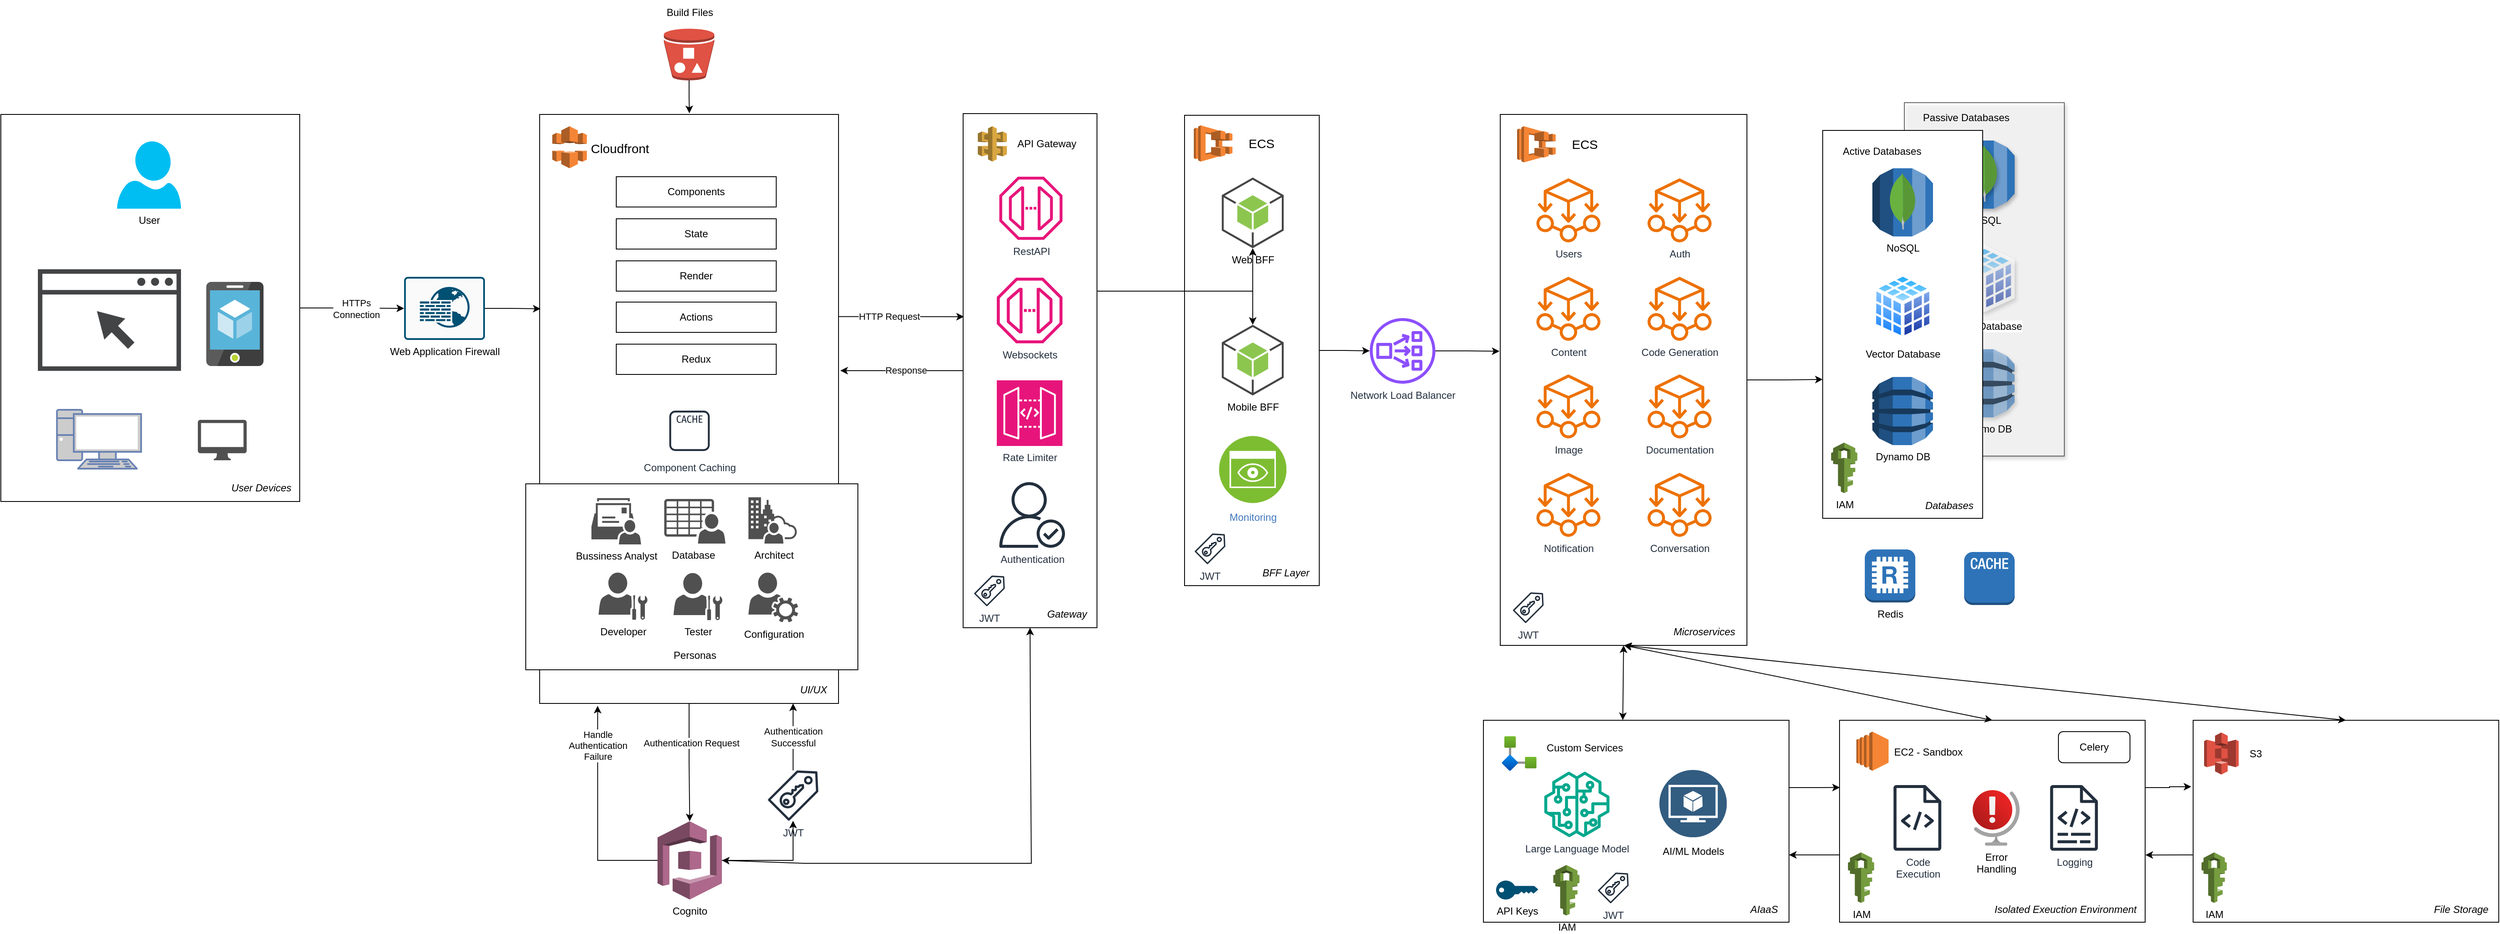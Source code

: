 <mxfile version="24.7.8">
  <diagram name="Page-1" id="gGFVpbLSIsGEdfFBn-lv">
    <mxGraphModel dx="3906" dy="2297" grid="1" gridSize="10" guides="1" tooltips="1" connect="1" arrows="1" fold="1" page="1" pageScale="1" pageWidth="850" pageHeight="1100" math="0" shadow="0">
      <root>
        <mxCell id="0" />
        <mxCell id="1" parent="0" />
        <mxCell id="NHpUfAzNajNmZHurvh5s-98" value="" style="rounded=0;whiteSpace=wrap;html=1;container=0;" vertex="1" parent="1">
          <mxGeometry x="-904" width="355" height="460" as="geometry" />
        </mxCell>
        <mxCell id="p12Jo6eWq1fh49Yvfcqz-137" value="" style="rounded=0;whiteSpace=wrap;html=1;container=0;" parent="1" vertex="1">
          <mxGeometry x="-264" width="355" height="700" as="geometry" />
        </mxCell>
        <mxCell id="NHpUfAzNajNmZHurvh5s-81" value="" style="rounded=0;whiteSpace=wrap;html=1;" vertex="1" parent="1">
          <mxGeometry x="857" y="720" width="363" height="240" as="geometry" />
        </mxCell>
        <mxCell id="NHpUfAzNajNmZHurvh5s-52" value="" style="rounded=0;whiteSpace=wrap;html=1;" vertex="1" parent="1">
          <mxGeometry x="877" width="293" height="631" as="geometry" />
        </mxCell>
        <mxCell id="NHpUfAzNajNmZHurvh5s-73" value="" style="rounded=0;whiteSpace=wrap;html=1;opacity=60;shadow=1;" vertex="1" parent="1">
          <mxGeometry x="1357" y="-14" width="190" height="420" as="geometry" />
        </mxCell>
        <mxCell id="NHpUfAzNajNmZHurvh5s-74" value="Dynamo DB" style="outlineConnect=0;dashed=0;verticalLabelPosition=bottom;verticalAlign=top;align=center;html=1;shape=mxgraph.aws3.dynamo_db;fillColor=#2E73B8;gradientColor=none;opacity=60;shadow=1;" vertex="1" parent="1">
          <mxGeometry x="1416" y="279" width="72" height="81" as="geometry" />
        </mxCell>
        <mxCell id="NHpUfAzNajNmZHurvh5s-75" value="Vector Database" style="image;aspect=fixed;perimeter=ellipsePerimeter;html=1;align=center;shadow=1;dashed=0;spacingTop=3;image=img/lib/active_directory/database_cube.svg;opacity=60;" vertex="1" parent="1">
          <mxGeometry x="1416" y="155" width="72" height="80" as="geometry" />
        </mxCell>
        <mxCell id="NHpUfAzNajNmZHurvh5s-76" value="" style="group;opacity=60;shadow=1;" vertex="1" connectable="0" parent="1">
          <mxGeometry x="1416" y="31" width="72" height="81" as="geometry" />
        </mxCell>
        <mxCell id="NHpUfAzNajNmZHurvh5s-77" value="NoSQL" style="outlineConnect=0;dashed=0;verticalLabelPosition=bottom;verticalAlign=top;align=center;html=1;shape=mxgraph.aws3.rds;fillColor=#2E73B8;gradientColor=none;shadow=1;" vertex="1" parent="NHpUfAzNajNmZHurvh5s-76">
          <mxGeometry width="72" height="81" as="geometry" />
        </mxCell>
        <mxCell id="NHpUfAzNajNmZHurvh5s-78" value="" style="dashed=0;outlineConnect=0;html=1;align=center;labelPosition=center;verticalLabelPosition=bottom;verticalAlign=top;shape=mxgraph.weblogos.mongodb;shadow=1;" vertex="1" parent="NHpUfAzNajNmZHurvh5s-76">
          <mxGeometry x="19.75" y="5" width="32.5" height="68" as="geometry" />
        </mxCell>
        <mxCell id="NHpUfAzNajNmZHurvh5s-45" style="edgeStyle=orthogonalEdgeStyle;rounded=0;orthogonalLoop=1;jettySize=auto;html=1;" edge="1" parent="1" source="8ITqKgIltGuzllzl_BjD-4" target="p12Jo6eWq1fh49Yvfcqz-121">
          <mxGeometry relative="1" as="geometry" />
        </mxCell>
        <mxCell id="8ITqKgIltGuzllzl_BjD-4" value="" style="rounded=0;whiteSpace=wrap;html=1;" parent="1" vertex="1">
          <mxGeometry x="502" y="1" width="160" height="559" as="geometry" />
        </mxCell>
        <mxCell id="8ITqKgIltGuzllzl_BjD-5" value="&lt;font style=&quot;font-size: 12px;&quot;&gt;Web BFF&lt;/font&gt;" style="outlineConnect=0;dashed=0;verticalLabelPosition=bottom;verticalAlign=top;align=center;html=1;shape=mxgraph.aws3.android;fillColor=#8CC64F;gradientColor=none;" parent="1" vertex="1">
          <mxGeometry x="546.25" y="75" width="73.5" height="84" as="geometry" />
        </mxCell>
        <mxCell id="8ITqKgIltGuzllzl_BjD-6" value="&lt;font style=&quot;font-size: 12px;&quot;&gt;Mobile BFF&lt;/font&gt;" style="outlineConnect=0;dashed=0;verticalLabelPosition=bottom;verticalAlign=top;align=center;html=1;shape=mxgraph.aws3.android;fillColor=#8CC64F;gradientColor=none;" parent="1" vertex="1">
          <mxGeometry x="546.25" y="250" width="73.5" height="84" as="geometry" />
        </mxCell>
        <mxCell id="p12Jo6eWq1fh49Yvfcqz-7" value="" style="rounded=0;whiteSpace=wrap;html=1;" parent="1" vertex="1">
          <mxGeometry x="1260" y="19" width="190" height="461" as="geometry" />
        </mxCell>
        <mxCell id="p12Jo6eWq1fh49Yvfcqz-121" value="&lt;font style=&quot;font-size: 12px;&quot;&gt;Network Load Balancer&lt;/font&gt;" style="sketch=0;outlineConnect=0;fontColor=#232F3E;gradientColor=none;fillColor=#8C4FFF;strokeColor=none;dashed=0;verticalLabelPosition=bottom;verticalAlign=top;align=center;html=1;fontSize=12;fontStyle=0;aspect=fixed;pointerEvents=1;shape=mxgraph.aws4.network_load_balancer;" parent="1" vertex="1">
          <mxGeometry x="722" y="242" width="78" height="78" as="geometry" />
        </mxCell>
        <mxCell id="p12Jo6eWq1fh49Yvfcqz-115" value="" style="rounded=0;whiteSpace=wrap;html=1;container=0;" parent="1" vertex="1">
          <mxGeometry x="239" y="-1" width="159" height="611" as="geometry" />
        </mxCell>
        <mxCell id="p12Jo6eWq1fh49Yvfcqz-117" value="&lt;font style=&quot;font-size: 12px;&quot;&gt;RestAPI&lt;/font&gt;" style="sketch=0;outlineConnect=0;fontColor=#232F3E;gradientColor=none;fillColor=#E7157B;strokeColor=none;dashed=0;verticalLabelPosition=bottom;verticalAlign=top;align=center;html=1;fontSize=12;fontStyle=0;aspect=fixed;pointerEvents=1;shape=mxgraph.aws4.endpoint;container=0;" parent="1" vertex="1">
          <mxGeometry x="282" y="74" width="75" height="75" as="geometry" />
        </mxCell>
        <mxCell id="p12Jo6eWq1fh49Yvfcqz-118" value="&lt;font style=&quot;font-size: 12px;&quot;&gt;Websockets&lt;/font&gt;" style="sketch=0;outlineConnect=0;fontColor=#232F3E;gradientColor=none;fillColor=#E7157B;strokeColor=none;dashed=0;verticalLabelPosition=bottom;verticalAlign=top;align=center;html=1;fontSize=12;fontStyle=0;aspect=fixed;pointerEvents=1;shape=mxgraph.aws4.endpoint;container=0;" parent="1" vertex="1">
          <mxGeometry x="279" y="194" width="78" height="78" as="geometry" />
        </mxCell>
        <mxCell id="p12Jo6eWq1fh49Yvfcqz-140" value="&lt;font style=&quot;font-size: 12px;&quot;&gt;Authentication&lt;/font&gt;" style="sketch=0;outlineConnect=0;fontColor=#232F3E;gradientColor=none;fillColor=#232F3D;strokeColor=none;dashed=0;verticalLabelPosition=bottom;verticalAlign=top;align=center;html=1;fontSize=12;fontStyle=0;aspect=fixed;pointerEvents=1;shape=mxgraph.aws4.authenticated_user;" parent="1" vertex="1">
          <mxGeometry x="282" y="437" width="78" height="78" as="geometry" />
        </mxCell>
        <mxCell id="p12Jo6eWq1fh49Yvfcqz-148" value="&lt;font style=&quot;font-size: 12px;&quot;&gt;JWT&lt;/font&gt;" style="sketch=0;outlineConnect=0;fontColor=#232F3E;gradientColor=none;fillColor=#232F3D;strokeColor=none;dashed=0;verticalLabelPosition=bottom;verticalAlign=top;align=center;html=1;fontSize=12;fontStyle=0;aspect=fixed;pointerEvents=1;shape=mxgraph.aws4.saml_token;" parent="1" vertex="1">
          <mxGeometry x="7" y="779.5" width="60" height="60" as="geometry" />
        </mxCell>
        <mxCell id="p12Jo6eWq1fh49Yvfcqz-149" value="&lt;font style=&quot;font-size: 12px;&quot;&gt;Redis&lt;/font&gt;" style="outlineConnect=0;dashed=0;verticalLabelPosition=bottom;verticalAlign=top;align=center;html=1;shape=mxgraph.aws3.redis;fillColor=#2E73B8;gradientColor=none;" parent="1" vertex="1">
          <mxGeometry x="1310" y="517" width="60" height="63" as="geometry" />
        </mxCell>
        <mxCell id="NHpUfAzNajNmZHurvh5s-5" style="edgeStyle=orthogonalEdgeStyle;rounded=0;orthogonalLoop=1;jettySize=auto;html=1;" edge="1" parent="1" source="NHpUfAzNajNmZHurvh5s-2" target="p12Jo6eWq1fh49Yvfcqz-148">
          <mxGeometry relative="1" as="geometry" />
        </mxCell>
        <mxCell id="NHpUfAzNajNmZHurvh5s-2" value="&lt;font style=&quot;font-size: 12px;&quot;&gt;Cognito&lt;/font&gt;" style="outlineConnect=0;dashed=0;verticalLabelPosition=bottom;verticalAlign=top;align=center;html=1;shape=mxgraph.aws3.cognito;fillColor=#AD688B;gradientColor=none;" vertex="1" parent="1">
          <mxGeometry x="-124" y="840" width="76.5" height="93" as="geometry" />
        </mxCell>
        <mxCell id="NHpUfAzNajNmZHurvh5s-3" style="edgeStyle=orthogonalEdgeStyle;rounded=0;orthogonalLoop=1;jettySize=auto;html=1;" edge="1" parent="1" source="p12Jo6eWq1fh49Yvfcqz-137" target="NHpUfAzNajNmZHurvh5s-2">
          <mxGeometry relative="1" as="geometry" />
        </mxCell>
        <mxCell id="NHpUfAzNajNmZHurvh5s-4" value="Authentication Request" style="edgeLabel;html=1;align=center;verticalAlign=middle;resizable=0;points=[];" vertex="1" connectable="0" parent="NHpUfAzNajNmZHurvh5s-3">
          <mxGeometry x="0.021" y="1" relative="1" as="geometry">
            <mxPoint y="-25" as="offset" />
          </mxGeometry>
        </mxCell>
        <mxCell id="NHpUfAzNajNmZHurvh5s-6" style="edgeStyle=orthogonalEdgeStyle;rounded=0;orthogonalLoop=1;jettySize=auto;html=1;entryX=0.848;entryY=1;entryDx=0;entryDy=0;entryPerimeter=0;" edge="1" parent="1" source="p12Jo6eWq1fh49Yvfcqz-148" target="p12Jo6eWq1fh49Yvfcqz-137">
          <mxGeometry relative="1" as="geometry" />
        </mxCell>
        <mxCell id="NHpUfAzNajNmZHurvh5s-13" value="Authentication&lt;div&gt;Successful&lt;/div&gt;" style="edgeLabel;html=1;align=center;verticalAlign=middle;resizable=0;points=[];" vertex="1" connectable="0" parent="NHpUfAzNajNmZHurvh5s-6">
          <mxGeometry x="0.15" relative="1" as="geometry">
            <mxPoint y="6" as="offset" />
          </mxGeometry>
        </mxCell>
        <mxCell id="NHpUfAzNajNmZHurvh5s-9" style="edgeStyle=orthogonalEdgeStyle;rounded=0;orthogonalLoop=1;jettySize=auto;html=1;entryX=0.194;entryY=1.004;entryDx=0;entryDy=0;entryPerimeter=0;exitX=0;exitY=0.5;exitDx=0;exitDy=0;exitPerimeter=0;" edge="1" parent="1" source="NHpUfAzNajNmZHurvh5s-2" target="p12Jo6eWq1fh49Yvfcqz-137">
          <mxGeometry relative="1" as="geometry" />
        </mxCell>
        <mxCell id="NHpUfAzNajNmZHurvh5s-11" value="Handle&lt;div&gt;Authentication&lt;/div&gt;&lt;div&gt;Failure&lt;/div&gt;" style="edgeLabel;html=1;align=center;verticalAlign=middle;resizable=0;points=[];" vertex="1" connectable="0" parent="NHpUfAzNajNmZHurvh5s-9">
          <mxGeometry x="0.39" relative="1" as="geometry">
            <mxPoint y="-31" as="offset" />
          </mxGeometry>
        </mxCell>
        <mxCell id="NHpUfAzNajNmZHurvh5s-15" value="" style="outlineConnect=0;dashed=0;verticalLabelPosition=bottom;verticalAlign=top;align=center;html=1;shape=mxgraph.aws3.api_gateway;fillColor=#D9A741;gradientColor=none;" vertex="1" parent="1">
          <mxGeometry x="256.45" y="14" width="34.55" height="42" as="geometry" />
        </mxCell>
        <mxCell id="NHpUfAzNajNmZHurvh5s-16" value="&lt;font style=&quot;font-size: 12px;&quot;&gt;API Gateway&lt;/font&gt;" style="text;html=1;align=center;verticalAlign=middle;resizable=0;points=[];autosize=1;strokeColor=none;fillColor=none;" vertex="1" parent="1">
          <mxGeometry x="293" y="20" width="90" height="30" as="geometry" />
        </mxCell>
        <mxCell id="NHpUfAzNajNmZHurvh5s-18" value="&lt;font style=&quot;font-size: 15px;&quot;&gt;Cloudfront&lt;/font&gt;" style="text;html=1;align=center;verticalAlign=middle;resizable=0;points=[];autosize=1;strokeColor=none;fillColor=none;container=0;" vertex="1" parent="1">
          <mxGeometry x="-214" y="25" width="90" height="30" as="geometry" />
        </mxCell>
        <mxCell id="NHpUfAzNajNmZHurvh5s-28" value="" style="endArrow=classic;startArrow=classic;html=1;rounded=0;entryX=0.5;entryY=1;entryDx=0;entryDy=0;exitX=1;exitY=0.5;exitDx=0;exitDy=0;exitPerimeter=0;" edge="1" parent="1" source="NHpUfAzNajNmZHurvh5s-2" target="p12Jo6eWq1fh49Yvfcqz-115">
          <mxGeometry width="50" height="50" relative="1" as="geometry">
            <mxPoint x="-40" y="887" as="sourcePoint" />
            <mxPoint x="340" y="580" as="targetPoint" />
            <Array as="points">
              <mxPoint x="50" y="890" />
              <mxPoint x="180" y="890" />
              <mxPoint x="320" y="890" />
              <mxPoint x="319" y="740" />
            </Array>
          </mxGeometry>
        </mxCell>
        <mxCell id="NHpUfAzNajNmZHurvh5s-29" value="" style="outlineConnect=0;dashed=0;verticalLabelPosition=bottom;verticalAlign=top;align=center;html=1;shape=mxgraph.aws3.ecs;fillColor=#F58534;gradientColor=none;" vertex="1" parent="1">
          <mxGeometry x="513" y="13" width="45.87" height="43" as="geometry" />
        </mxCell>
        <mxCell id="NHpUfAzNajNmZHurvh5s-30" value="&lt;font style=&quot;font-size: 15px;&quot;&gt;ECS&lt;/font&gt;" style="text;html=1;align=center;verticalAlign=middle;resizable=0;points=[];autosize=1;strokeColor=none;fillColor=none;" vertex="1" parent="1">
          <mxGeometry x="568" y="19" width="50" height="30" as="geometry" />
        </mxCell>
        <mxCell id="NHpUfAzNajNmZHurvh5s-31" value="" style="outlineConnect=0;dashed=0;verticalLabelPosition=bottom;verticalAlign=top;align=center;html=1;shape=mxgraph.aws3.ecs;fillColor=#F58534;gradientColor=none;" vertex="1" parent="1">
          <mxGeometry x="897" y="14" width="45.87" height="43" as="geometry" />
        </mxCell>
        <mxCell id="NHpUfAzNajNmZHurvh5s-32" value="&lt;font style=&quot;font-size: 15px;&quot;&gt;ECS&lt;/font&gt;" style="text;html=1;align=center;verticalAlign=middle;resizable=0;points=[];autosize=1;strokeColor=none;fillColor=none;" vertex="1" parent="1">
          <mxGeometry x="952" y="20" width="50" height="30" as="geometry" />
        </mxCell>
        <mxCell id="NHpUfAzNajNmZHurvh5s-40" style="edgeStyle=orthogonalEdgeStyle;rounded=0;orthogonalLoop=1;jettySize=auto;html=1;entryX=0.5;entryY=1;entryDx=0;entryDy=0;entryPerimeter=0;" edge="1" parent="1" source="p12Jo6eWq1fh49Yvfcqz-115" target="8ITqKgIltGuzllzl_BjD-5">
          <mxGeometry relative="1" as="geometry">
            <Array as="points">
              <mxPoint x="583" y="210" />
            </Array>
          </mxGeometry>
        </mxCell>
        <mxCell id="NHpUfAzNajNmZHurvh5s-41" style="edgeStyle=orthogonalEdgeStyle;rounded=0;orthogonalLoop=1;jettySize=auto;html=1;entryX=0.5;entryY=0;entryDx=0;entryDy=0;entryPerimeter=0;" edge="1" parent="1" source="p12Jo6eWq1fh49Yvfcqz-115" target="8ITqKgIltGuzllzl_BjD-6">
          <mxGeometry relative="1" as="geometry">
            <Array as="points">
              <mxPoint x="583" y="210" />
            </Array>
          </mxGeometry>
        </mxCell>
        <mxCell id="NHpUfAzNajNmZHurvh5s-46" value="&lt;font style=&quot;font-size: 12px;&quot;&gt;JWT&lt;/font&gt;" style="sketch=0;outlineConnect=0;fontColor=#232F3E;gradientColor=none;fillColor=#232F3D;strokeColor=none;dashed=0;verticalLabelPosition=bottom;verticalAlign=top;align=center;html=1;fontSize=12;fontStyle=0;aspect=fixed;pointerEvents=1;shape=mxgraph.aws4.saml_token;" vertex="1" parent="1">
          <mxGeometry x="514" y="498" width="36.5" height="36.5" as="geometry" />
        </mxCell>
        <mxCell id="NHpUfAzNajNmZHurvh5s-47" value="&lt;font style=&quot;font-size: 12px;&quot;&gt;JWT&lt;/font&gt;" style="sketch=0;outlineConnect=0;fontColor=#232F3E;gradientColor=none;fillColor=#232F3D;strokeColor=none;dashed=0;verticalLabelPosition=bottom;verticalAlign=top;align=center;html=1;fontSize=12;fontStyle=0;aspect=fixed;pointerEvents=1;shape=mxgraph.aws4.saml_token;" vertex="1" parent="1">
          <mxGeometry x="892" y="568" width="36.5" height="36.5" as="geometry" />
        </mxCell>
        <mxCell id="NHpUfAzNajNmZHurvh5s-57" value="Dynamo DB" style="outlineConnect=0;dashed=0;verticalLabelPosition=bottom;verticalAlign=top;align=center;html=1;shape=mxgraph.aws3.dynamo_db;fillColor=#2E73B8;gradientColor=none;" vertex="1" parent="1">
          <mxGeometry x="1319" y="312" width="72" height="81" as="geometry" />
        </mxCell>
        <mxCell id="NHpUfAzNajNmZHurvh5s-59" value="Vector Database" style="image;aspect=fixed;perimeter=ellipsePerimeter;html=1;align=center;shadow=0;dashed=0;spacingTop=3;image=img/lib/active_directory/database_cube.svg;" vertex="1" parent="1">
          <mxGeometry x="1319" y="188" width="72" height="80" as="geometry" />
        </mxCell>
        <mxCell id="NHpUfAzNajNmZHurvh5s-64" value="" style="group" vertex="1" connectable="0" parent="1">
          <mxGeometry x="1319" y="64" width="72" height="81" as="geometry" />
        </mxCell>
        <mxCell id="NHpUfAzNajNmZHurvh5s-55" value="NoSQL" style="outlineConnect=0;dashed=0;verticalLabelPosition=bottom;verticalAlign=top;align=center;html=1;shape=mxgraph.aws3.rds;fillColor=#2E73B8;gradientColor=none;" vertex="1" parent="NHpUfAzNajNmZHurvh5s-64">
          <mxGeometry width="72" height="81" as="geometry" />
        </mxCell>
        <mxCell id="NHpUfAzNajNmZHurvh5s-63" value="" style="dashed=0;outlineConnect=0;html=1;align=center;labelPosition=center;verticalLabelPosition=bottom;verticalAlign=top;shape=mxgraph.weblogos.mongodb" vertex="1" parent="NHpUfAzNajNmZHurvh5s-64">
          <mxGeometry x="19.75" y="5" width="32.5" height="68" as="geometry" />
        </mxCell>
        <mxCell id="NHpUfAzNajNmZHurvh5s-79" value="Active Databases" style="text;html=1;align=center;verticalAlign=middle;resizable=0;points=[];autosize=1;strokeColor=none;fillColor=none;" vertex="1" parent="1">
          <mxGeometry x="1270" y="29" width="120" height="30" as="geometry" />
        </mxCell>
        <mxCell id="NHpUfAzNajNmZHurvh5s-80" value="Passive Databases" style="text;html=1;align=center;verticalAlign=middle;resizable=0;points=[];autosize=1;strokeColor=none;fillColor=none;" vertex="1" parent="1">
          <mxGeometry x="1365" y="-11" width="130" height="30" as="geometry" />
        </mxCell>
        <mxCell id="p12Jo6eWq1fh49Yvfcqz-145" value="&lt;font style=&quot;font-size: 12px;&quot;&gt;Large Language Model&lt;/font&gt;" style="sketch=0;outlineConnect=0;fontColor=#232F3E;gradientColor=none;fillColor=#01A88D;strokeColor=none;dashed=0;verticalLabelPosition=bottom;verticalAlign=top;align=center;html=1;fontSize=12;fontStyle=0;aspect=fixed;pointerEvents=1;shape=mxgraph.aws4.sagemaker_model;" parent="1" vertex="1">
          <mxGeometry x="929" y="781" width="78" height="78" as="geometry" />
        </mxCell>
        <mxCell id="p12Jo6eWq1fh49Yvfcqz-86" value="&lt;font style=&quot;font-size: 12px;&quot;&gt;Users&lt;/font&gt;" style="sketch=0;outlineConnect=0;fontColor=#232F3E;gradientColor=none;fillColor=#ED7100;strokeColor=none;dashed=0;verticalLabelPosition=bottom;verticalAlign=top;align=center;html=1;fontSize=12;fontStyle=0;aspect=fixed;pointerEvents=1;shape=mxgraph.aws4.ec2_aws_microservice_extractor_for_net;flipH=1;" parent="1" vertex="1">
          <mxGeometry x="920" y="76" width="76" height="76" as="geometry" />
        </mxCell>
        <mxCell id="p12Jo6eWq1fh49Yvfcqz-88" value="&lt;font style=&quot;font-size: 12px;&quot;&gt;Auth&lt;/font&gt;" style="sketch=0;outlineConnect=0;fontColor=#232F3E;gradientColor=none;fillColor=#ED7100;strokeColor=none;dashed=0;verticalLabelPosition=bottom;verticalAlign=top;align=center;html=1;fontSize=12;fontStyle=0;aspect=fixed;pointerEvents=1;shape=mxgraph.aws4.ec2_aws_microservice_extractor_for_net;flipH=1;" parent="1" vertex="1">
          <mxGeometry x="1052" y="76" width="76" height="76" as="geometry" />
        </mxCell>
        <mxCell id="p12Jo6eWq1fh49Yvfcqz-92" value="&lt;font style=&quot;font-size: 12px;&quot;&gt;Content&lt;/font&gt;" style="sketch=0;outlineConnect=0;fontColor=#232F3E;gradientColor=none;fillColor=#ED7100;strokeColor=none;dashed=0;verticalLabelPosition=bottom;verticalAlign=top;align=center;html=1;fontSize=12;fontStyle=0;aspect=fixed;pointerEvents=1;shape=mxgraph.aws4.ec2_aws_microservice_extractor_for_net;flipH=1;" parent="1" vertex="1">
          <mxGeometry x="920" y="193" width="76" height="76" as="geometry" />
        </mxCell>
        <mxCell id="p12Jo6eWq1fh49Yvfcqz-94" value="&lt;font style=&quot;font-size: 12px;&quot;&gt;Code Generation&lt;/font&gt;" style="sketch=0;outlineConnect=0;fontColor=#232F3E;gradientColor=none;fillColor=#ED7100;strokeColor=none;dashed=0;verticalLabelPosition=bottom;verticalAlign=top;align=center;html=1;fontSize=12;fontStyle=0;aspect=fixed;pointerEvents=1;shape=mxgraph.aws4.ec2_aws_microservice_extractor_for_net;flipH=1;" parent="1" vertex="1">
          <mxGeometry x="1052" y="193" width="76" height="76" as="geometry" />
        </mxCell>
        <mxCell id="p12Jo6eWq1fh49Yvfcqz-98" value="&lt;font style=&quot;font-size: 12px;&quot;&gt;Documentation&lt;/font&gt;" style="sketch=0;outlineConnect=0;fontColor=#232F3E;gradientColor=none;fillColor=#ED7100;strokeColor=none;dashed=0;verticalLabelPosition=bottom;verticalAlign=top;align=center;html=1;fontSize=12;fontStyle=0;aspect=fixed;pointerEvents=1;shape=mxgraph.aws4.ec2_aws_microservice_extractor_for_net;flipH=1;" parent="1" vertex="1">
          <mxGeometry x="1052" y="309" width="76" height="76" as="geometry" />
        </mxCell>
        <mxCell id="p12Jo6eWq1fh49Yvfcqz-96" value="&lt;font style=&quot;font-size: 12px;&quot;&gt;Image&lt;/font&gt;" style="sketch=0;outlineConnect=0;fontColor=#232F3E;gradientColor=none;fillColor=#ED7100;strokeColor=none;dashed=0;verticalLabelPosition=bottom;verticalAlign=top;align=center;html=1;fontSize=12;fontStyle=0;aspect=fixed;pointerEvents=1;shape=mxgraph.aws4.ec2_aws_microservice_extractor_for_net;flipH=1;" parent="1" vertex="1">
          <mxGeometry x="920" y="309" width="76" height="76" as="geometry" />
        </mxCell>
        <mxCell id="p12Jo6eWq1fh49Yvfcqz-106" value="&lt;font style=&quot;font-size: 12px;&quot;&gt;Notification&lt;/font&gt;" style="sketch=0;outlineConnect=0;fontColor=#232F3E;gradientColor=none;fillColor=#ED7100;strokeColor=none;dashed=0;verticalLabelPosition=bottom;verticalAlign=top;align=center;html=1;fontSize=12;fontStyle=0;aspect=fixed;pointerEvents=1;shape=mxgraph.aws4.ec2_aws_microservice_extractor_for_net;flipH=1;" parent="1" vertex="1">
          <mxGeometry x="920" y="426" width="76" height="76" as="geometry" />
        </mxCell>
        <mxCell id="p12Jo6eWq1fh49Yvfcqz-102" value="&lt;font style=&quot;font-size: 12px;&quot;&gt;Conversation&lt;/font&gt;" style="sketch=0;outlineConnect=0;fontColor=#232F3E;gradientColor=none;fillColor=#ED7100;strokeColor=none;dashed=0;verticalLabelPosition=bottom;verticalAlign=top;align=center;html=1;fontSize=12;fontStyle=0;aspect=fixed;pointerEvents=1;shape=mxgraph.aws4.ec2_aws_microservice_extractor_for_net;flipH=1;" parent="1" vertex="1">
          <mxGeometry x="1052" y="426" width="76" height="76" as="geometry" />
        </mxCell>
        <mxCell id="NHpUfAzNajNmZHurvh5s-83" value="&lt;font color=&quot;#000000&quot;&gt;AI/ML Models&lt;/font&gt;" style="image;aspect=fixed;perimeter=ellipsePerimeter;html=1;align=center;shadow=0;dashed=0;fontColor=#4277BB;labelBackgroundColor=default;fontSize=12;spacingTop=3;image=img/lib/ibm/data/model.svg;" vertex="1" parent="1">
          <mxGeometry x="1066" y="779" width="80" height="80" as="geometry" />
        </mxCell>
        <mxCell id="NHpUfAzNajNmZHurvh5s-84" value="" style="image;aspect=fixed;html=1;points=[];align=center;fontSize=12;image=img/lib/azure2/integration/Logic_Apps_Custom_Connector.svg;" vertex="1" parent="1">
          <mxGeometry x="879" y="739" width="41" height="41" as="geometry" />
        </mxCell>
        <mxCell id="NHpUfAzNajNmZHurvh5s-85" value="Custom Services" style="text;html=1;align=center;verticalAlign=middle;resizable=0;points=[];autosize=1;strokeColor=none;fillColor=none;" vertex="1" parent="1">
          <mxGeometry x="922" y="738" width="110" height="30" as="geometry" />
        </mxCell>
        <mxCell id="NHpUfAzNajNmZHurvh5s-88" value="" style="endArrow=classic;startArrow=classic;html=1;rounded=0;entryX=0.5;entryY=1;entryDx=0;entryDy=0;exitX=0.456;exitY=-0.001;exitDx=0;exitDy=0;exitPerimeter=0;" edge="1" parent="1" source="NHpUfAzNajNmZHurvh5s-81" target="NHpUfAzNajNmZHurvh5s-52">
          <mxGeometry width="50" height="50" relative="1" as="geometry">
            <mxPoint x="990" y="750" as="sourcePoint" />
            <mxPoint x="1040" y="700" as="targetPoint" />
          </mxGeometry>
        </mxCell>
        <mxCell id="8ITqKgIltGuzllzl_BjD-3" value="" style="image;sketch=0;aspect=fixed;html=1;points=[];align=center;fontSize=12;image=img/lib/mscae/App_Service_Mobile_App.svg;container=0;" parent="1" vertex="1">
          <mxGeometry x="-660" y="199" width="68" height="100" as="geometry" />
        </mxCell>
        <mxCell id="p12Jo6eWq1fh49Yvfcqz-129" value="" style="shape=image;html=1;verticalAlign=top;verticalLabelPosition=bottom;labelBackgroundColor=#ffffff;imageAspect=0;aspect=fixed;image=https://cdn1.iconfinder.com/data/icons/unicons-line-vol-5/24/react-128.png;container=0;" parent="1" vertex="1">
          <mxGeometry x="-243" y="151" width="59" height="59" as="geometry" />
        </mxCell>
        <mxCell id="p12Jo6eWq1fh49Yvfcqz-130" value="Components" style="rounded=0;whiteSpace=wrap;html=1;container=0;" parent="1" vertex="1">
          <mxGeometry x="-173" y="74" width="190" height="36" as="geometry" />
        </mxCell>
        <mxCell id="p12Jo6eWq1fh49Yvfcqz-131" value="State" style="rounded=0;whiteSpace=wrap;html=1;container=0;" parent="1" vertex="1">
          <mxGeometry x="-173" y="124" width="190" height="36" as="geometry" />
        </mxCell>
        <mxCell id="p12Jo6eWq1fh49Yvfcqz-132" value="Render" style="rounded=0;whiteSpace=wrap;html=1;container=0;" parent="1" vertex="1">
          <mxGeometry x="-173" y="174" width="190" height="36" as="geometry" />
        </mxCell>
        <mxCell id="p12Jo6eWq1fh49Yvfcqz-133" value="Actions" style="rounded=0;whiteSpace=wrap;html=1;container=0;" parent="1" vertex="1">
          <mxGeometry x="-173" y="223" width="190" height="36" as="geometry" />
        </mxCell>
        <mxCell id="p12Jo6eWq1fh49Yvfcqz-134" value="Redux" style="rounded=0;whiteSpace=wrap;html=1;container=0;" parent="1" vertex="1">
          <mxGeometry x="-173" y="273" width="190" height="36" as="geometry" />
        </mxCell>
        <mxCell id="NHpUfAzNajNmZHurvh5s-17" value="" style="outlineConnect=0;dashed=0;verticalLabelPosition=bottom;verticalAlign=top;align=center;html=1;shape=mxgraph.aws3.cloudfront;fillColor=#F58536;gradientColor=none;container=0;" vertex="1" parent="1">
          <mxGeometry x="-249" y="14" width="41.13" height="50" as="geometry" />
        </mxCell>
        <mxCell id="jDRazWFaXFvEp9EL-_du-8" value="" style="sketch=0;pointerEvents=1;shadow=0;dashed=0;html=1;strokeColor=none;fillColor=#434445;aspect=fixed;labelPosition=center;verticalLabelPosition=bottom;verticalAlign=top;align=center;outlineConnect=0;shape=mxgraph.vvd.web_browser;container=0;" parent="1" vertex="1">
          <mxGeometry x="-860" y="184" width="170" height="120.701" as="geometry" />
        </mxCell>
        <mxCell id="jDRazWFaXFvEp9EL-_du-9" value="" style="shape=image;verticalLabelPosition=bottom;labelBackgroundColor=default;verticalAlign=top;aspect=fixed;imageAspect=0;image=https://upload.wikimedia.org/wikipedia/commons/thumb/e/e1/Google_Chrome_icon_%28February_2022%29.svg/1200px-Google_Chrome_icon_%28February_2022%29.svg.png;container=0;" parent="1" vertex="1">
          <mxGeometry x="-837.369" y="232.75" width="37.719" height="37.719" as="geometry" />
        </mxCell>
        <mxCell id="NHpUfAzNajNmZHurvh5s-91" value="Web Application Firewall" style="sketch=0;points=[[0.015,0.015,0],[0.985,0.015,0],[0.985,0.985,0],[0.015,0.985,0],[0.25,0,0],[0.5,0,0],[0.75,0,0],[1,0.25,0],[1,0.5,0],[1,0.75,0],[0.75,1,0],[0.5,1,0],[0.25,1,0],[0,0.75,0],[0,0.5,0],[0,0.25,0]];verticalLabelPosition=bottom;html=1;verticalAlign=top;aspect=fixed;align=center;pointerEvents=1;shape=mxgraph.cisco19.rect;prIcon=web_application_firewall;fillColor=#FAFAFA;strokeColor=#005073;" vertex="1" parent="1">
          <mxGeometry x="-425" y="193" width="96" height="75" as="geometry" />
        </mxCell>
        <mxCell id="NHpUfAzNajNmZHurvh5s-96" style="edgeStyle=orthogonalEdgeStyle;rounded=0;orthogonalLoop=1;jettySize=auto;html=1;entryX=0.501;entryY=-0.002;entryDx=0;entryDy=0;entryPerimeter=0;" edge="1" parent="1" source="NHpUfAzNajNmZHurvh5s-92" target="p12Jo6eWq1fh49Yvfcqz-137">
          <mxGeometry relative="1" as="geometry" />
        </mxCell>
        <mxCell id="NHpUfAzNajNmZHurvh5s-97" value="Component Caching" style="sketch=0;outlineConnect=0;fontColor=#232F3E;gradientColor=none;strokeColor=#232F3E;fillColor=#ffffff;dashed=0;verticalLabelPosition=bottom;verticalAlign=top;align=center;html=1;fontSize=12;fontStyle=0;aspect=fixed;shape=mxgraph.aws4.resourceIcon;resIcon=mxgraph.aws4.cache_node;" vertex="1" parent="1">
          <mxGeometry x="-116" y="346" width="60" height="60" as="geometry" />
        </mxCell>
        <mxCell id="NHpUfAzNajNmZHurvh5s-99" value="" style="fontColor=#0066CC;verticalAlign=top;verticalLabelPosition=bottom;labelPosition=center;align=center;html=1;outlineConnect=0;fillColor=#CCCCCC;strokeColor=#6881B3;gradientColor=none;gradientDirection=north;strokeWidth=2;shape=mxgraph.networks.pc;" vertex="1" parent="1">
          <mxGeometry x="-837.37" y="351" width="100" height="70" as="geometry" />
        </mxCell>
        <mxCell id="NHpUfAzNajNmZHurvh5s-101" value="" style="sketch=0;pointerEvents=1;shadow=0;dashed=0;html=1;strokeColor=none;fillColor=#505050;labelPosition=center;verticalLabelPosition=bottom;verticalAlign=top;outlineConnect=0;align=center;shape=mxgraph.office.devices.mac_client;" vertex="1" parent="1">
          <mxGeometry x="-670" y="363" width="58" height="48" as="geometry" />
        </mxCell>
        <mxCell id="NHpUfAzNajNmZHurvh5s-104" value="Rate Limiter" style="sketch=0;points=[[0,0,0],[0.25,0,0],[0.5,0,0],[0.75,0,0],[1,0,0],[0,1,0],[0.25,1,0],[0.5,1,0],[0.75,1,0],[1,1,0],[0,0.25,0],[0,0.5,0],[0,0.75,0],[1,0.25,0],[1,0.5,0],[1,0.75,0]];outlineConnect=0;fontColor=#232F3E;fillColor=#E7157B;strokeColor=#ffffff;dashed=0;verticalLabelPosition=bottom;verticalAlign=top;align=center;html=1;fontSize=12;fontStyle=0;aspect=fixed;shape=mxgraph.aws4.resourceIcon;resIcon=mxgraph.aws4.api_gateway;" vertex="1" parent="1">
          <mxGeometry x="279" y="316" width="78" height="78" as="geometry" />
        </mxCell>
        <mxCell id="NHpUfAzNajNmZHurvh5s-106" value="Monitoring" style="image;aspect=fixed;perimeter=ellipsePerimeter;html=1;align=center;shadow=0;dashed=0;fontColor=#4277BB;labelBackgroundColor=default;fontSize=12;spacingTop=3;image=img/lib/ibm/infrastructure/monitoring.svg;" vertex="1" parent="1">
          <mxGeometry x="543" y="382" width="80" height="80" as="geometry" />
        </mxCell>
        <mxCell id="NHpUfAzNajNmZHurvh5s-107" value="" style="outlineConnect=0;dashed=0;verticalLabelPosition=bottom;verticalAlign=top;align=center;html=1;shape=mxgraph.aws3.cache_node;fillColor=#2E73B8;gradientColor=none;" vertex="1" parent="1">
          <mxGeometry x="1428" y="520" width="60" height="63" as="geometry" />
        </mxCell>
        <mxCell id="NHpUfAzNajNmZHurvh5s-108" value="" style="rounded=0;whiteSpace=wrap;html=1;" vertex="1" parent="1">
          <mxGeometry x="1700" y="720" width="363" height="240" as="geometry" />
        </mxCell>
        <mxCell id="NHpUfAzNajNmZHurvh5s-109" value="" style="outlineConnect=0;dashed=0;verticalLabelPosition=bottom;verticalAlign=top;align=center;html=1;shape=mxgraph.aws3.s3;fillColor=#E05243;gradientColor=none;" vertex="1" parent="1">
          <mxGeometry x="1713" y="734.5" width="41.13" height="50" as="geometry" />
        </mxCell>
        <mxCell id="NHpUfAzNajNmZHurvh5s-110" value="S3" style="text;html=1;align=center;verticalAlign=middle;resizable=0;points=[];autosize=1;strokeColor=none;fillColor=none;" vertex="1" parent="1">
          <mxGeometry x="1754" y="745" width="40" height="30" as="geometry" />
        </mxCell>
        <mxCell id="NHpUfAzNajNmZHurvh5s-112" value="" style="shape=image;html=1;verticalAlign=top;verticalLabelPosition=bottom;labelBackgroundColor=#ffffff;imageAspect=0;aspect=fixed;image=https://cdn0.iconfinder.com/data/icons/file-names-vol-2-4/512/24-128.png" vertex="1" parent="1">
          <mxGeometry x="1763" y="796" width="74" height="74" as="geometry" />
        </mxCell>
        <mxCell id="NHpUfAzNajNmZHurvh5s-116" value="" style="shape=image;html=1;verticalAlign=top;verticalLabelPosition=bottom;labelBackgroundColor=#ffffff;imageAspect=0;aspect=fixed;image=https://cdn2.iconfinder.com/data/icons/bitsies/128/Image-128.png" vertex="1" parent="1">
          <mxGeometry x="1850" y="807" width="63" height="63" as="geometry" />
        </mxCell>
        <mxCell id="NHpUfAzNajNmZHurvh5s-130" value="" style="rounded=0;whiteSpace=wrap;html=1;" vertex="1" parent="1">
          <mxGeometry x="-280.5" y="439" width="394.5" height="221" as="geometry" />
        </mxCell>
        <mxCell id="NHpUfAzNajNmZHurvh5s-120" value="Bussiness Analyst" style="sketch=0;pointerEvents=1;shadow=0;dashed=0;html=1;strokeColor=none;fillColor=#505050;labelPosition=center;verticalLabelPosition=bottom;verticalAlign=top;outlineConnect=0;align=center;shape=mxgraph.office.communications.user_mailbox;" vertex="1" parent="1">
          <mxGeometry x="-202.5" y="456" width="59" height="55" as="geometry" />
        </mxCell>
        <mxCell id="NHpUfAzNajNmZHurvh5s-124" value="Developer" style="sketch=0;pointerEvents=1;shadow=0;dashed=0;html=1;strokeColor=none;fillColor=#505050;labelPosition=center;verticalLabelPosition=bottom;verticalAlign=top;outlineConnect=0;align=center;shape=mxgraph.office.users.administrator;" vertex="1" parent="1">
          <mxGeometry x="-194" y="544.5" width="58" height="56" as="geometry" />
        </mxCell>
        <mxCell id="NHpUfAzNajNmZHurvh5s-119" value="Architect" style="sketch=0;pointerEvents=1;shadow=0;dashed=0;html=1;strokeColor=none;fillColor=#505050;labelPosition=center;verticalLabelPosition=bottom;verticalAlign=top;outlineConnect=0;align=center;shape=mxgraph.office.security.split_domain_user;" vertex="1" parent="1">
          <mxGeometry x="-16" y="455" width="59" height="55" as="geometry" />
        </mxCell>
        <mxCell id="NHpUfAzNajNmZHurvh5s-122" value="Database&amp;nbsp;" style="sketch=0;pointerEvents=1;shadow=0;dashed=0;html=1;strokeColor=none;fillColor=#505050;labelPosition=center;verticalLabelPosition=bottom;verticalAlign=top;outlineConnect=0;align=center;shape=mxgraph.office.users.csv_file;" vertex="1" parent="1">
          <mxGeometry x="-116" y="457" width="72.72" height="53" as="geometry" />
        </mxCell>
        <mxCell id="NHpUfAzNajNmZHurvh5s-126" value="Configuration" style="sketch=0;pointerEvents=1;shadow=0;dashed=0;html=1;strokeColor=none;fillColor=#505050;labelPosition=center;verticalLabelPosition=bottom;verticalAlign=top;outlineConnect=0;align=center;shape=mxgraph.office.services.user_services;" vertex="1" parent="1">
          <mxGeometry x="-16" y="544.5" width="59" height="59" as="geometry" />
        </mxCell>
        <mxCell id="NHpUfAzNajNmZHurvh5s-127" value="Tester" style="sketch=0;pointerEvents=1;shadow=0;dashed=0;html=1;strokeColor=none;fillColor=#505050;labelPosition=center;verticalLabelPosition=bottom;verticalAlign=top;outlineConnect=0;align=center;shape=mxgraph.office.users.administrator;" vertex="1" parent="1">
          <mxGeometry x="-105" y="545" width="58" height="56" as="geometry" />
        </mxCell>
        <mxCell id="NHpUfAzNajNmZHurvh5s-131" value="Personas" style="text;html=1;align=center;verticalAlign=middle;resizable=0;points=[];autosize=1;strokeColor=none;fillColor=none;" vertex="1" parent="1">
          <mxGeometry x="-115" y="628" width="70" height="30" as="geometry" />
        </mxCell>
        <mxCell id="NHpUfAzNajNmZHurvh5s-143" style="edgeStyle=orthogonalEdgeStyle;rounded=0;orthogonalLoop=1;jettySize=auto;html=1;" edge="1" parent="1" source="NHpUfAzNajNmZHurvh5s-132">
          <mxGeometry relative="1" as="geometry">
            <mxPoint x="1220" y="880" as="targetPoint" />
            <Array as="points">
              <mxPoint x="1260" y="880" />
              <mxPoint x="1260" y="880" />
            </Array>
          </mxGeometry>
        </mxCell>
        <mxCell id="NHpUfAzNajNmZHurvh5s-132" value="" style="rounded=0;whiteSpace=wrap;html=1;" vertex="1" parent="1">
          <mxGeometry x="1280" y="720" width="363" height="240" as="geometry" />
        </mxCell>
        <mxCell id="NHpUfAzNajNmZHurvh5s-134" value="" style="outlineConnect=0;dashed=0;verticalLabelPosition=bottom;verticalAlign=top;align=center;html=1;shape=mxgraph.aws3.ec2;fillColor=#F58534;gradientColor=none;" vertex="1" parent="1">
          <mxGeometry x="1300" y="733.5" width="38.25" height="46.5" as="geometry" />
        </mxCell>
        <mxCell id="NHpUfAzNajNmZHurvh5s-135" value="EC2 - Sandbox" style="text;html=1;align=center;verticalAlign=middle;resizable=0;points=[];autosize=1;strokeColor=none;fillColor=none;" vertex="1" parent="1">
          <mxGeometry x="1335" y="743" width="100" height="30" as="geometry" />
        </mxCell>
        <mxCell id="NHpUfAzNajNmZHurvh5s-136" value="Code&lt;div&gt;Execution&lt;/div&gt;" style="sketch=0;outlineConnect=0;fontColor=#232F3E;gradientColor=none;fillColor=#232F3D;strokeColor=none;dashed=0;verticalLabelPosition=bottom;verticalAlign=top;align=center;html=1;fontSize=12;fontStyle=0;aspect=fixed;pointerEvents=1;shape=mxgraph.aws4.source_code;" vertex="1" parent="1">
          <mxGeometry x="1344" y="797" width="57" height="78" as="geometry" />
        </mxCell>
        <mxCell id="NHpUfAzNajNmZHurvh5s-137" value="Error&lt;div&gt;Handling&lt;/div&gt;" style="image;aspect=fixed;html=1;points=[];align=center;fontSize=12;image=img/lib/azure2/general/Globe_Error.svg;" vertex="1" parent="1">
          <mxGeometry x="1438" y="803" width="56.0" height="66" as="geometry" />
        </mxCell>
        <mxCell id="NHpUfAzNajNmZHurvh5s-138" value="Logging" style="sketch=0;outlineConnect=0;fontColor=#232F3E;gradientColor=none;fillColor=#232F3D;strokeColor=none;dashed=0;verticalLabelPosition=bottom;verticalAlign=top;align=center;html=1;fontSize=12;fontStyle=0;aspect=fixed;pointerEvents=1;shape=mxgraph.aws4.logs;" vertex="1" parent="1">
          <mxGeometry x="1530" y="797" width="57" height="78" as="geometry" />
        </mxCell>
        <mxCell id="NHpUfAzNajNmZHurvh5s-139" value="&lt;i&gt;Isolated Exeuction Environment&lt;/i&gt;" style="text;html=1;align=center;verticalAlign=middle;resizable=0;points=[];autosize=1;strokeColor=none;fillColor=none;" vertex="1" parent="1">
          <mxGeometry x="1453" y="930" width="190" height="30" as="geometry" />
        </mxCell>
        <mxCell id="NHpUfAzNajNmZHurvh5s-140" value="" style="shape=image;html=1;verticalAlign=top;verticalLabelPosition=bottom;labelBackgroundColor=#ffffff;imageAspect=0;aspect=fixed;image=https://cdn3.iconfinder.com/data/icons/document-icons-2/30/647702-excel-128.png" vertex="1" parent="1">
          <mxGeometry x="1940" y="800" width="69" height="69" as="geometry" />
        </mxCell>
        <mxCell id="NHpUfAzNajNmZHurvh5s-142" style="edgeStyle=orthogonalEdgeStyle;rounded=0;orthogonalLoop=1;jettySize=auto;html=1;entryX=0.001;entryY=0.333;entryDx=0;entryDy=0;entryPerimeter=0;" edge="1" parent="1" source="NHpUfAzNajNmZHurvh5s-81" target="NHpUfAzNajNmZHurvh5s-132">
          <mxGeometry relative="1" as="geometry">
            <Array as="points">
              <mxPoint x="1240" y="800" />
              <mxPoint x="1240" y="800" />
            </Array>
          </mxGeometry>
        </mxCell>
        <mxCell id="NHpUfAzNajNmZHurvh5s-144" style="edgeStyle=orthogonalEdgeStyle;rounded=0;orthogonalLoop=1;jettySize=auto;html=1;entryX=-0.006;entryY=0.329;entryDx=0;entryDy=0;entryPerimeter=0;" edge="1" parent="1" source="NHpUfAzNajNmZHurvh5s-132" target="NHpUfAzNajNmZHurvh5s-108">
          <mxGeometry relative="1" as="geometry">
            <Array as="points">
              <mxPoint x="1672" y="800" />
            </Array>
          </mxGeometry>
        </mxCell>
        <mxCell id="NHpUfAzNajNmZHurvh5s-148" style="edgeStyle=orthogonalEdgeStyle;rounded=0;orthogonalLoop=1;jettySize=auto;html=1;entryX=1.001;entryY=0.667;entryDx=0;entryDy=0;entryPerimeter=0;" edge="1" parent="1" source="NHpUfAzNajNmZHurvh5s-108" target="NHpUfAzNajNmZHurvh5s-132">
          <mxGeometry relative="1" as="geometry">
            <Array as="points">
              <mxPoint x="1690" y="880" />
              <mxPoint x="1690" y="880" />
            </Array>
          </mxGeometry>
        </mxCell>
        <mxCell id="NHpUfAzNajNmZHurvh5s-149" value="IAM" style="outlineConnect=0;dashed=0;verticalLabelPosition=bottom;verticalAlign=top;align=center;html=1;shape=mxgraph.aws3.iam;fillColor=#759C3E;gradientColor=none;" vertex="1" parent="1">
          <mxGeometry x="1290" y="877" width="31.11" height="60" as="geometry" />
        </mxCell>
        <mxCell id="NHpUfAzNajNmZHurvh5s-150" value="IAM" style="outlineConnect=0;dashed=0;verticalLabelPosition=bottom;verticalAlign=top;align=center;html=1;shape=mxgraph.aws3.iam;fillColor=#759C3E;gradientColor=none;" vertex="1" parent="1">
          <mxGeometry x="1710" y="877" width="30" height="60" as="geometry" />
        </mxCell>
        <mxCell id="NHpUfAzNajNmZHurvh5s-151" value="IAM" style="outlineConnect=0;dashed=0;verticalLabelPosition=bottom;verticalAlign=top;align=center;html=1;shape=mxgraph.aws3.iam;fillColor=#759C3E;gradientColor=none;" vertex="1" parent="1">
          <mxGeometry x="1270" y="390" width="31.11" height="60" as="geometry" />
        </mxCell>
        <mxCell id="NHpUfAzNajNmZHurvh5s-152" value="API Keys" style="points=[[0,0.5,0],[0.24,0,0],[0.5,0.28,0],[0.995,0.475,0],[0.5,0.72,0],[0.24,1,0]];verticalLabelPosition=bottom;sketch=0;html=1;verticalAlign=top;aspect=fixed;align=center;pointerEvents=1;shape=mxgraph.cisco19.key;fillColor=#005073;strokeColor=none;" vertex="1" parent="1">
          <mxGeometry x="872" y="910.5" width="50" height="22.5" as="geometry" />
        </mxCell>
        <mxCell id="NHpUfAzNajNmZHurvh5s-153" value="IAM" style="outlineConnect=0;dashed=0;verticalLabelPosition=bottom;verticalAlign=top;align=center;html=1;shape=mxgraph.aws3.iam;fillColor=#759C3E;gradientColor=none;" vertex="1" parent="1">
          <mxGeometry x="940" y="892" width="31.11" height="60" as="geometry" />
        </mxCell>
        <mxCell id="NHpUfAzNajNmZHurvh5s-154" value="&lt;font style=&quot;font-size: 12px;&quot;&gt;JWT&lt;/font&gt;" style="sketch=0;outlineConnect=0;fontColor=#232F3E;gradientColor=none;fillColor=#232F3D;strokeColor=none;dashed=0;verticalLabelPosition=bottom;verticalAlign=top;align=center;html=1;fontSize=12;fontStyle=0;aspect=fixed;pointerEvents=1;shape=mxgraph.aws4.saml_token;" vertex="1" parent="1">
          <mxGeometry x="993" y="901" width="36.5" height="36.5" as="geometry" />
        </mxCell>
        <mxCell id="NHpUfAzNajNmZHurvh5s-155" value="&lt;font style=&quot;font-size: 12px;&quot;&gt;JWT&lt;/font&gt;" style="sketch=0;outlineConnect=0;fontColor=#232F3E;gradientColor=none;fillColor=#232F3D;strokeColor=none;dashed=0;verticalLabelPosition=bottom;verticalAlign=top;align=center;html=1;fontSize=12;fontStyle=0;aspect=fixed;pointerEvents=1;shape=mxgraph.aws4.saml_token;" vertex="1" parent="1">
          <mxGeometry x="252" y="548" width="36.5" height="36.5" as="geometry" />
        </mxCell>
        <mxCell id="NHpUfAzNajNmZHurvh5s-156" value="" style="group" vertex="1" connectable="0" parent="1">
          <mxGeometry x="-126" y="-136" width="80" height="95.5" as="geometry" />
        </mxCell>
        <mxCell id="NHpUfAzNajNmZHurvh5s-92" value="" style="outlineConnect=0;dashed=0;verticalLabelPosition=bottom;verticalAlign=top;align=center;html=1;shape=mxgraph.aws3.bucket_with_objects;fillColor=#E05243;gradientColor=none;" vertex="1" parent="NHpUfAzNajNmZHurvh5s-156">
          <mxGeometry x="9.5" y="34" width="60" height="61.5" as="geometry" />
        </mxCell>
        <mxCell id="NHpUfAzNajNmZHurvh5s-94" value="Build Files" style="text;html=1;align=center;verticalAlign=middle;resizable=0;points=[];autosize=1;strokeColor=none;fillColor=none;" vertex="1" parent="NHpUfAzNajNmZHurvh5s-156">
          <mxGeometry width="80" height="30" as="geometry" />
        </mxCell>
        <mxCell id="NHpUfAzNajNmZHurvh5s-157" style="edgeStyle=orthogonalEdgeStyle;rounded=0;orthogonalLoop=1;jettySize=auto;html=1;entryX=0;entryY=0.5;entryDx=0;entryDy=0;entryPerimeter=0;" edge="1" parent="1" source="NHpUfAzNajNmZHurvh5s-98" target="NHpUfAzNajNmZHurvh5s-91">
          <mxGeometry relative="1" as="geometry" />
        </mxCell>
        <mxCell id="NHpUfAzNajNmZHurvh5s-160" value="HTTPs&lt;div&gt;Connection&lt;/div&gt;" style="edgeLabel;html=1;align=center;verticalAlign=middle;resizable=0;points=[];" vertex="1" connectable="0" parent="NHpUfAzNajNmZHurvh5s-157">
          <mxGeometry x="0.077" relative="1" as="geometry">
            <mxPoint as="offset" />
          </mxGeometry>
        </mxCell>
        <mxCell id="NHpUfAzNajNmZHurvh5s-159" style="edgeStyle=orthogonalEdgeStyle;rounded=0;orthogonalLoop=1;jettySize=auto;html=1;entryX=0.003;entryY=0.33;entryDx=0;entryDy=0;entryPerimeter=0;" edge="1" parent="1" source="NHpUfAzNajNmZHurvh5s-91" target="p12Jo6eWq1fh49Yvfcqz-137">
          <mxGeometry relative="1" as="geometry" />
        </mxCell>
        <mxCell id="NHpUfAzNajNmZHurvh5s-161" value="" style="endArrow=classic;startArrow=classic;html=1;rounded=0;entryX=0.5;entryY=1;entryDx=0;entryDy=0;exitX=0.5;exitY=0;exitDx=0;exitDy=0;" edge="1" parent="1" source="NHpUfAzNajNmZHurvh5s-132">
          <mxGeometry width="50" height="50" relative="1" as="geometry">
            <mxPoint x="1023" y="720" as="sourcePoint" />
            <mxPoint x="1024" y="631" as="targetPoint" />
          </mxGeometry>
        </mxCell>
        <mxCell id="NHpUfAzNajNmZHurvh5s-162" value="" style="endArrow=classic;startArrow=classic;html=1;rounded=0;entryX=0.5;entryY=1;entryDx=0;entryDy=0;exitX=0.5;exitY=0;exitDx=0;exitDy=0;" edge="1" parent="1" source="NHpUfAzNajNmZHurvh5s-108">
          <mxGeometry width="50" height="50" relative="1" as="geometry">
            <mxPoint x="1023" y="720" as="sourcePoint" />
            <mxPoint x="1024" y="631" as="targetPoint" />
          </mxGeometry>
        </mxCell>
        <mxCell id="NHpUfAzNajNmZHurvh5s-163" value="&lt;i&gt;File Storage&lt;/i&gt;" style="text;html=1;align=center;verticalAlign=middle;resizable=0;points=[];autosize=1;strokeColor=none;fillColor=none;" vertex="1" parent="1">
          <mxGeometry x="1973" y="930" width="90" height="30" as="geometry" />
        </mxCell>
        <mxCell id="NHpUfAzNajNmZHurvh5s-164" value="&lt;i&gt;AIaaS&lt;/i&gt;" style="text;html=1;align=center;verticalAlign=middle;resizable=0;points=[];autosize=1;strokeColor=none;fillColor=none;" vertex="1" parent="1">
          <mxGeometry x="1160" y="930" width="60" height="30" as="geometry" />
        </mxCell>
        <mxCell id="NHpUfAzNajNmZHurvh5s-165" value="&lt;i&gt;Microservices&lt;/i&gt;" style="text;html=1;align=center;verticalAlign=middle;resizable=0;points=[];autosize=1;strokeColor=none;fillColor=none;" vertex="1" parent="1">
          <mxGeometry x="1069" y="600" width="100" height="30" as="geometry" />
        </mxCell>
        <mxCell id="NHpUfAzNajNmZHurvh5s-166" value="&lt;i&gt;BFF Layer&lt;/i&gt;" style="text;html=1;align=center;verticalAlign=middle;resizable=0;points=[];autosize=1;strokeColor=none;fillColor=none;" vertex="1" parent="1">
          <mxGeometry x="582" y="530" width="80" height="30" as="geometry" />
        </mxCell>
        <mxCell id="NHpUfAzNajNmZHurvh5s-167" value="&lt;i&gt;Gateway&lt;/i&gt;" style="text;html=1;align=center;verticalAlign=middle;resizable=0;points=[];autosize=1;strokeColor=none;fillColor=none;" vertex="1" parent="1">
          <mxGeometry x="327" y="579" width="70" height="30" as="geometry" />
        </mxCell>
        <mxCell id="NHpUfAzNajNmZHurvh5s-168" value="&lt;i&gt;UI/UX&lt;/i&gt;" style="text;html=1;align=center;verticalAlign=middle;resizable=0;points=[];autosize=1;strokeColor=none;fillColor=none;" vertex="1" parent="1">
          <mxGeometry x="31" y="669" width="60" height="30" as="geometry" />
        </mxCell>
        <mxCell id="NHpUfAzNajNmZHurvh5s-169" value="&lt;i&gt;User Devices&lt;/i&gt;" style="text;html=1;align=center;verticalAlign=middle;resizable=0;points=[];autosize=1;strokeColor=none;fillColor=none;" vertex="1" parent="1">
          <mxGeometry x="-640" y="429" width="90" height="30" as="geometry" />
        </mxCell>
        <mxCell id="NHpUfAzNajNmZHurvh5s-170" value="&lt;i&gt;Databases&lt;/i&gt;" style="text;html=1;align=center;verticalAlign=middle;resizable=0;points=[];autosize=1;strokeColor=none;fillColor=none;" vertex="1" parent="1">
          <mxGeometry x="1370" y="450" width="80" height="30" as="geometry" />
        </mxCell>
        <mxCell id="NHpUfAzNajNmZHurvh5s-171" value="Celery" style="rounded=1;whiteSpace=wrap;html=1;" vertex="1" parent="1">
          <mxGeometry x="1540" y="733.5" width="85" height="37" as="geometry" />
        </mxCell>
        <mxCell id="NHpUfAzNajNmZHurvh5s-173" style="edgeStyle=orthogonalEdgeStyle;rounded=0;orthogonalLoop=1;jettySize=auto;html=1;entryX=-0.003;entryY=0.446;entryDx=0;entryDy=0;entryPerimeter=0;" edge="1" parent="1" source="p12Jo6eWq1fh49Yvfcqz-121" target="NHpUfAzNajNmZHurvh5s-52">
          <mxGeometry relative="1" as="geometry" />
        </mxCell>
        <mxCell id="NHpUfAzNajNmZHurvh5s-174" style="edgeStyle=orthogonalEdgeStyle;rounded=0;orthogonalLoop=1;jettySize=auto;html=1;entryX=0.006;entryY=0.395;entryDx=0;entryDy=0;entryPerimeter=0;" edge="1" parent="1" source="p12Jo6eWq1fh49Yvfcqz-137" target="p12Jo6eWq1fh49Yvfcqz-115">
          <mxGeometry relative="1" as="geometry">
            <Array as="points">
              <mxPoint x="165" y="240" />
            </Array>
          </mxGeometry>
        </mxCell>
        <mxCell id="NHpUfAzNajNmZHurvh5s-176" value="HTTP Request" style="edgeLabel;html=1;align=center;verticalAlign=middle;resizable=0;points=[];" vertex="1" connectable="0" parent="NHpUfAzNajNmZHurvh5s-174">
          <mxGeometry x="-0.193" y="-2" relative="1" as="geometry">
            <mxPoint y="-3" as="offset" />
          </mxGeometry>
        </mxCell>
        <mxCell id="NHpUfAzNajNmZHurvh5s-175" style="edgeStyle=orthogonalEdgeStyle;rounded=0;orthogonalLoop=1;jettySize=auto;html=1;entryX=1.006;entryY=0.435;entryDx=0;entryDy=0;entryPerimeter=0;" edge="1" parent="1" source="p12Jo6eWq1fh49Yvfcqz-115" target="p12Jo6eWq1fh49Yvfcqz-137">
          <mxGeometry relative="1" as="geometry" />
        </mxCell>
        <mxCell id="NHpUfAzNajNmZHurvh5s-177" value="Response" style="edgeLabel;html=1;align=center;verticalAlign=middle;resizable=0;points=[];" vertex="1" connectable="0" parent="NHpUfAzNajNmZHurvh5s-175">
          <mxGeometry x="-0.061" y="-1" relative="1" as="geometry">
            <mxPoint as="offset" />
          </mxGeometry>
        </mxCell>
        <mxCell id="NHpUfAzNajNmZHurvh5s-178" style="edgeStyle=orthogonalEdgeStyle;rounded=0;orthogonalLoop=1;jettySize=auto;html=1;entryX=0;entryY=0.642;entryDx=0;entryDy=0;entryPerimeter=0;" edge="1" parent="1" source="NHpUfAzNajNmZHurvh5s-52" target="p12Jo6eWq1fh49Yvfcqz-7">
          <mxGeometry relative="1" as="geometry" />
        </mxCell>
        <mxCell id="NHpUfAzNajNmZHurvh5s-179" value="User" style="verticalLabelPosition=bottom;html=1;verticalAlign=top;align=center;strokeColor=none;fillColor=#00BEF2;shape=mxgraph.azure.user;" vertex="1" parent="1">
          <mxGeometry x="-766" y="32" width="76" height="80" as="geometry" />
        </mxCell>
      </root>
    </mxGraphModel>
  </diagram>
</mxfile>
